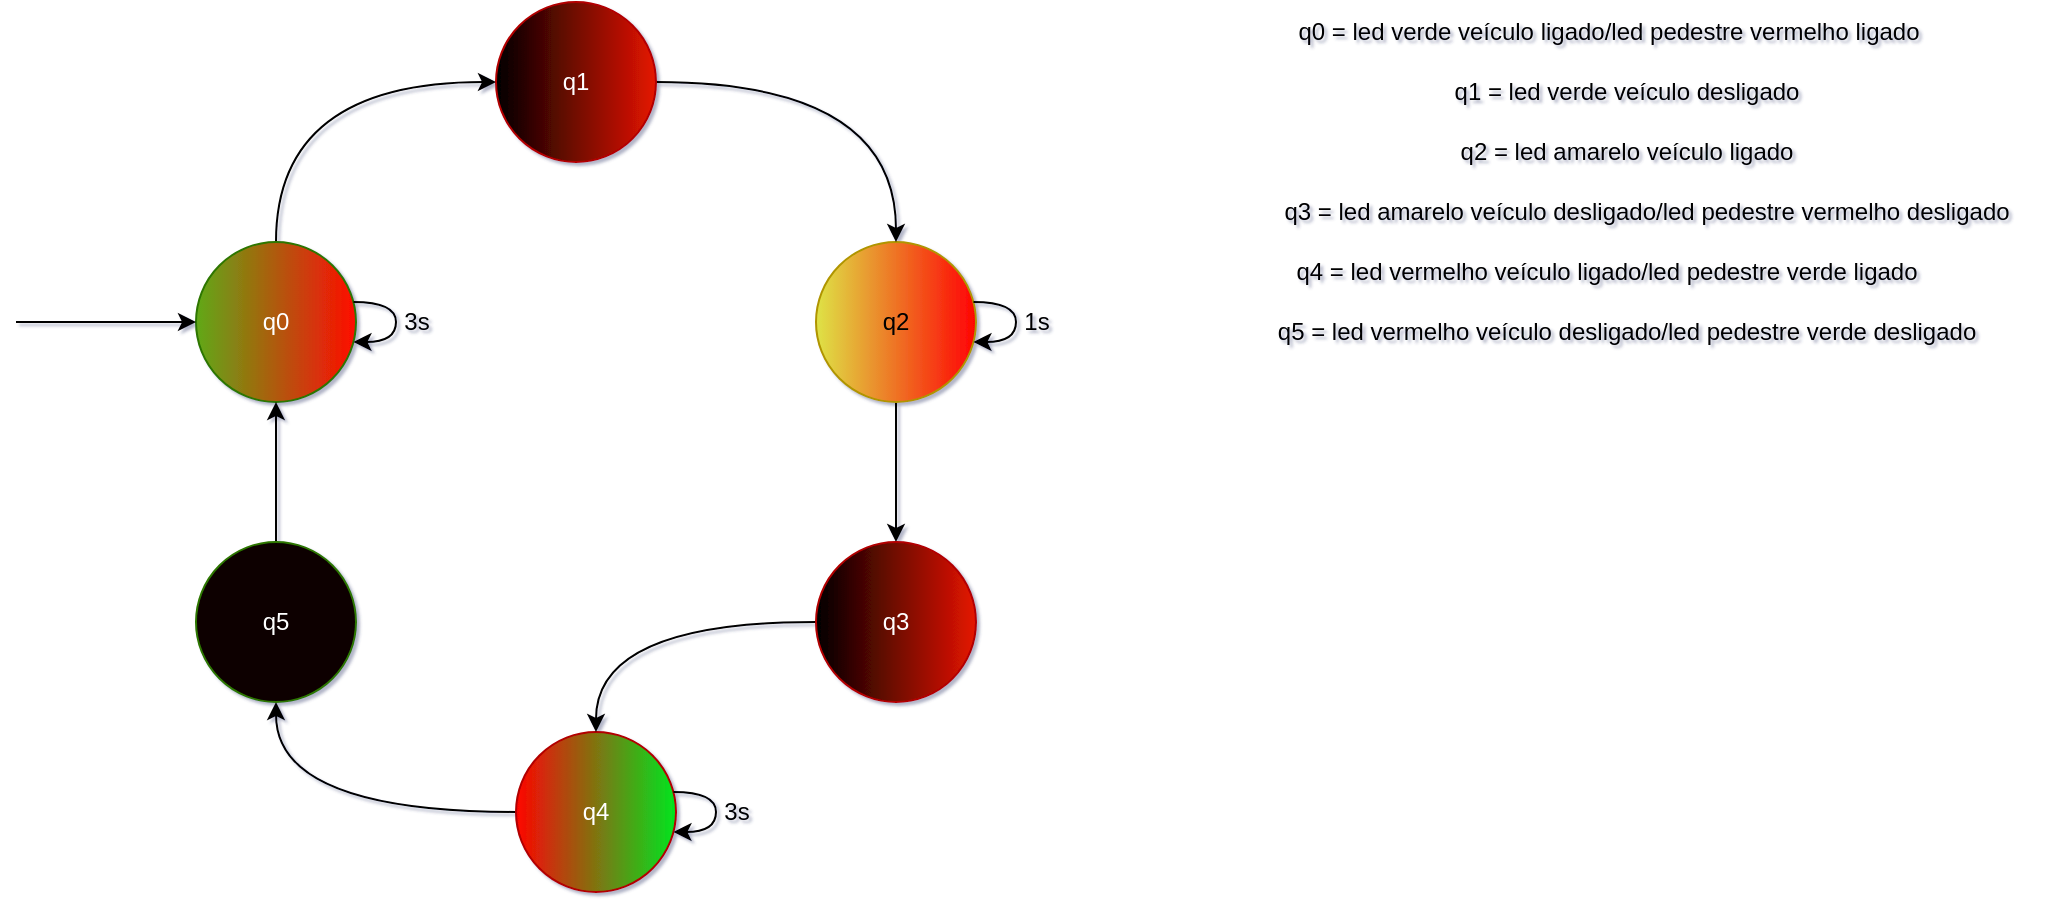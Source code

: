 <mxfile version="21.3.0" type="device">
  <diagram name="Page-1" id="58cdce13-f638-feb5-8d6f-7d28b1aa9fa0">
    <mxGraphModel dx="1434" dy="789" grid="0" gridSize="10" guides="1" tooltips="1" connect="1" arrows="1" fold="1" page="0" pageScale="1" pageWidth="1100" pageHeight="850" background="none" math="0" shadow="1">
      <root>
        <mxCell id="0" />
        <mxCell id="1" parent="0" />
        <mxCell id="RdhTnnGiD03BrQ_g1ol8-9" style="edgeStyle=orthogonalEdgeStyle;orthogonalLoop=1;jettySize=auto;html=1;entryX=0;entryY=0.5;entryDx=0;entryDy=0;curved=1;" edge="1" parent="1" source="RdhTnnGiD03BrQ_g1ol8-1" target="RdhTnnGiD03BrQ_g1ol8-4">
          <mxGeometry relative="1" as="geometry">
            <Array as="points">
              <mxPoint x="210" y="60" />
            </Array>
          </mxGeometry>
        </mxCell>
        <mxCell id="RdhTnnGiD03BrQ_g1ol8-1" value="q0" style="ellipse;whiteSpace=wrap;html=1;aspect=fixed;fillColor=#60a917;fontColor=#ffffff;strokeColor=#2D7600;gradientColor=#FF0B03;gradientDirection=east;" vertex="1" parent="1">
          <mxGeometry x="170" y="140" width="80" height="80" as="geometry" />
        </mxCell>
        <mxCell id="RdhTnnGiD03BrQ_g1ol8-44" style="edgeStyle=orthogonalEdgeStyle;orthogonalLoop=1;jettySize=auto;html=1;entryX=0.5;entryY=1;entryDx=0;entryDy=0;curved=1;" edge="1" parent="1" source="RdhTnnGiD03BrQ_g1ol8-2" target="RdhTnnGiD03BrQ_g1ol8-6">
          <mxGeometry relative="1" as="geometry" />
        </mxCell>
        <mxCell id="RdhTnnGiD03BrQ_g1ol8-2" value="q4" style="ellipse;whiteSpace=wrap;html=1;aspect=fixed;direction=south;fillColor=#00E51F;strokeColor=#B20000;fontColor=#ffffff;gradientColor=#FF0303;" vertex="1" parent="1">
          <mxGeometry x="330" y="385" width="80" height="80" as="geometry" />
        </mxCell>
        <mxCell id="RdhTnnGiD03BrQ_g1ol8-12" style="edgeStyle=orthogonalEdgeStyle;orthogonalLoop=1;jettySize=auto;html=1;entryX=0.5;entryY=0;entryDx=0;entryDy=0;curved=1;" edge="1" parent="1" source="RdhTnnGiD03BrQ_g1ol8-3" target="RdhTnnGiD03BrQ_g1ol8-5">
          <mxGeometry relative="1" as="geometry" />
        </mxCell>
        <mxCell id="RdhTnnGiD03BrQ_g1ol8-3" value="q2" style="ellipse;whiteSpace=wrap;html=1;aspect=fixed;fillColor=#DEE346;fontColor=#000000;strokeColor=#B09500;gradientColor=#FF0303;gradientDirection=east;" vertex="1" parent="1">
          <mxGeometry x="480" y="140" width="80" height="80" as="geometry" />
        </mxCell>
        <mxCell id="RdhTnnGiD03BrQ_g1ol8-10" style="edgeStyle=orthogonalEdgeStyle;orthogonalLoop=1;jettySize=auto;html=1;entryX=0.5;entryY=0;entryDx=0;entryDy=0;strokeColor=default;curved=1;" edge="1" parent="1" source="RdhTnnGiD03BrQ_g1ol8-4" target="RdhTnnGiD03BrQ_g1ol8-3">
          <mxGeometry relative="1" as="geometry" />
        </mxCell>
        <mxCell id="RdhTnnGiD03BrQ_g1ol8-4" value="q1" style="ellipse;whiteSpace=wrap;html=1;aspect=fixed;fillColor=#e51400;strokeColor=#B20000;fontColor=#ffffff;gradientColor=default;gradientDirection=west;" vertex="1" parent="1">
          <mxGeometry x="320" y="20" width="80" height="80" as="geometry" />
        </mxCell>
        <mxCell id="RdhTnnGiD03BrQ_g1ol8-43" style="edgeStyle=orthogonalEdgeStyle;orthogonalLoop=1;jettySize=auto;html=1;entryX=0;entryY=0.5;entryDx=0;entryDy=0;curved=1;" edge="1" parent="1" source="RdhTnnGiD03BrQ_g1ol8-5" target="RdhTnnGiD03BrQ_g1ol8-2">
          <mxGeometry relative="1" as="geometry" />
        </mxCell>
        <mxCell id="RdhTnnGiD03BrQ_g1ol8-5" value="q3" style="ellipse;whiteSpace=wrap;html=1;aspect=fixed;fillColor=#e51400;strokeColor=#B20000;fontColor=#ffffff;gradientColor=default;gradientDirection=west;" vertex="1" parent="1">
          <mxGeometry x="480" y="290" width="80" height="80" as="geometry" />
        </mxCell>
        <mxCell id="RdhTnnGiD03BrQ_g1ol8-30" style="edgeStyle=orthogonalEdgeStyle;rounded=0;orthogonalLoop=1;jettySize=auto;html=1;entryX=0.5;entryY=1;entryDx=0;entryDy=0;" edge="1" parent="1" source="RdhTnnGiD03BrQ_g1ol8-6" target="RdhTnnGiD03BrQ_g1ol8-1">
          <mxGeometry relative="1" as="geometry" />
        </mxCell>
        <mxCell id="RdhTnnGiD03BrQ_g1ol8-6" value="q5" style="ellipse;whiteSpace=wrap;html=1;aspect=fixed;fillColor=#090101;strokeColor=#2D7600;fontColor=#ffffff;gradientColor=none;gradientDirection=west;fillStyle=auto;" vertex="1" parent="1">
          <mxGeometry x="170" y="290" width="80" height="80" as="geometry" />
        </mxCell>
        <mxCell id="RdhTnnGiD03BrQ_g1ol8-17" value="q0 = led verde veículo ligado/led pedestre vermelho ligado" style="text;html=1;align=center;verticalAlign=middle;resizable=0;points=[];autosize=1;strokeColor=none;fillColor=none;" vertex="1" parent="1">
          <mxGeometry x="711" y="20" width="330" height="30" as="geometry" />
        </mxCell>
        <mxCell id="RdhTnnGiD03BrQ_g1ol8-18" value="q1 = led verde veículo desligado" style="text;html=1;align=center;verticalAlign=middle;resizable=0;points=[];autosize=1;strokeColor=none;fillColor=none;" vertex="1" parent="1">
          <mxGeometry x="785" y="50" width="200" height="30" as="geometry" />
        </mxCell>
        <mxCell id="RdhTnnGiD03BrQ_g1ol8-19" value="q2 = led amarelo veículo ligado" style="text;html=1;align=center;verticalAlign=middle;resizable=0;points=[];autosize=1;strokeColor=none;fillColor=none;" vertex="1" parent="1">
          <mxGeometry x="790" y="80" width="190" height="30" as="geometry" />
        </mxCell>
        <mxCell id="RdhTnnGiD03BrQ_g1ol8-20" value="q3 = led amarelo veículo desligado/led pedestre vermelho desligado" style="text;html=1;align=center;verticalAlign=middle;resizable=0;points=[];autosize=1;strokeColor=none;fillColor=none;" vertex="1" parent="1">
          <mxGeometry x="700" y="110" width="390" height="30" as="geometry" />
        </mxCell>
        <mxCell id="RdhTnnGiD03BrQ_g1ol8-21" value="q4 = led vermelho veículo ligado/led pedestre verde ligado" style="text;html=1;align=center;verticalAlign=middle;resizable=0;points=[];autosize=1;strokeColor=none;fillColor=none;" vertex="1" parent="1">
          <mxGeometry x="710" y="140" width="330" height="30" as="geometry" />
        </mxCell>
        <mxCell id="RdhTnnGiD03BrQ_g1ol8-22" value="q5 = led vermelho veículo desligado/led pedestre verde desligado" style="text;html=1;align=center;verticalAlign=middle;resizable=0;points=[];autosize=1;strokeColor=none;fillColor=none;" vertex="1" parent="1">
          <mxGeometry x="700" y="170" width="370" height="30" as="geometry" />
        </mxCell>
        <mxCell id="RdhTnnGiD03BrQ_g1ol8-23" value="3s" style="text;html=1;align=center;verticalAlign=middle;resizable=0;points=[];autosize=1;strokeColor=none;fillColor=none;" vertex="1" parent="1">
          <mxGeometry x="260" y="165" width="40" height="30" as="geometry" />
        </mxCell>
        <mxCell id="RdhTnnGiD03BrQ_g1ol8-26" value="1s" style="text;html=1;align=center;verticalAlign=middle;resizable=0;points=[];autosize=1;strokeColor=none;fillColor=none;" vertex="1" parent="1">
          <mxGeometry x="570" y="165" width="40" height="30" as="geometry" />
        </mxCell>
        <mxCell id="RdhTnnGiD03BrQ_g1ol8-27" value="3s" style="text;html=1;align=center;verticalAlign=middle;resizable=0;points=[];autosize=1;strokeColor=none;fillColor=none;" vertex="1" parent="1">
          <mxGeometry x="420" y="410" width="40" height="30" as="geometry" />
        </mxCell>
        <mxCell id="RdhTnnGiD03BrQ_g1ol8-34" style="edgeStyle=orthogonalEdgeStyle;orthogonalLoop=1;jettySize=auto;html=1;curved=1;" edge="1" parent="1" source="RdhTnnGiD03BrQ_g1ol8-1" target="RdhTnnGiD03BrQ_g1ol8-1">
          <mxGeometry relative="1" as="geometry" />
        </mxCell>
        <mxCell id="RdhTnnGiD03BrQ_g1ol8-39" style="edgeStyle=orthogonalEdgeStyle;orthogonalLoop=1;jettySize=auto;html=1;curved=1;" edge="1" parent="1" source="RdhTnnGiD03BrQ_g1ol8-3" target="RdhTnnGiD03BrQ_g1ol8-3">
          <mxGeometry relative="1" as="geometry" />
        </mxCell>
        <mxCell id="RdhTnnGiD03BrQ_g1ol8-42" style="edgeStyle=orthogonalEdgeStyle;orthogonalLoop=1;jettySize=auto;html=1;curved=1;" edge="1" parent="1" source="RdhTnnGiD03BrQ_g1ol8-2" target="RdhTnnGiD03BrQ_g1ol8-2">
          <mxGeometry relative="1" as="geometry" />
        </mxCell>
        <mxCell id="RdhTnnGiD03BrQ_g1ol8-45" value="" style="endArrow=classic;html=1;rounded=0;entryX=0;entryY=0.5;entryDx=0;entryDy=0;" edge="1" parent="1" target="RdhTnnGiD03BrQ_g1ol8-1">
          <mxGeometry width="50" height="50" relative="1" as="geometry">
            <mxPoint x="80" y="180" as="sourcePoint" />
            <mxPoint x="570" y="120" as="targetPoint" />
          </mxGeometry>
        </mxCell>
      </root>
    </mxGraphModel>
  </diagram>
</mxfile>
